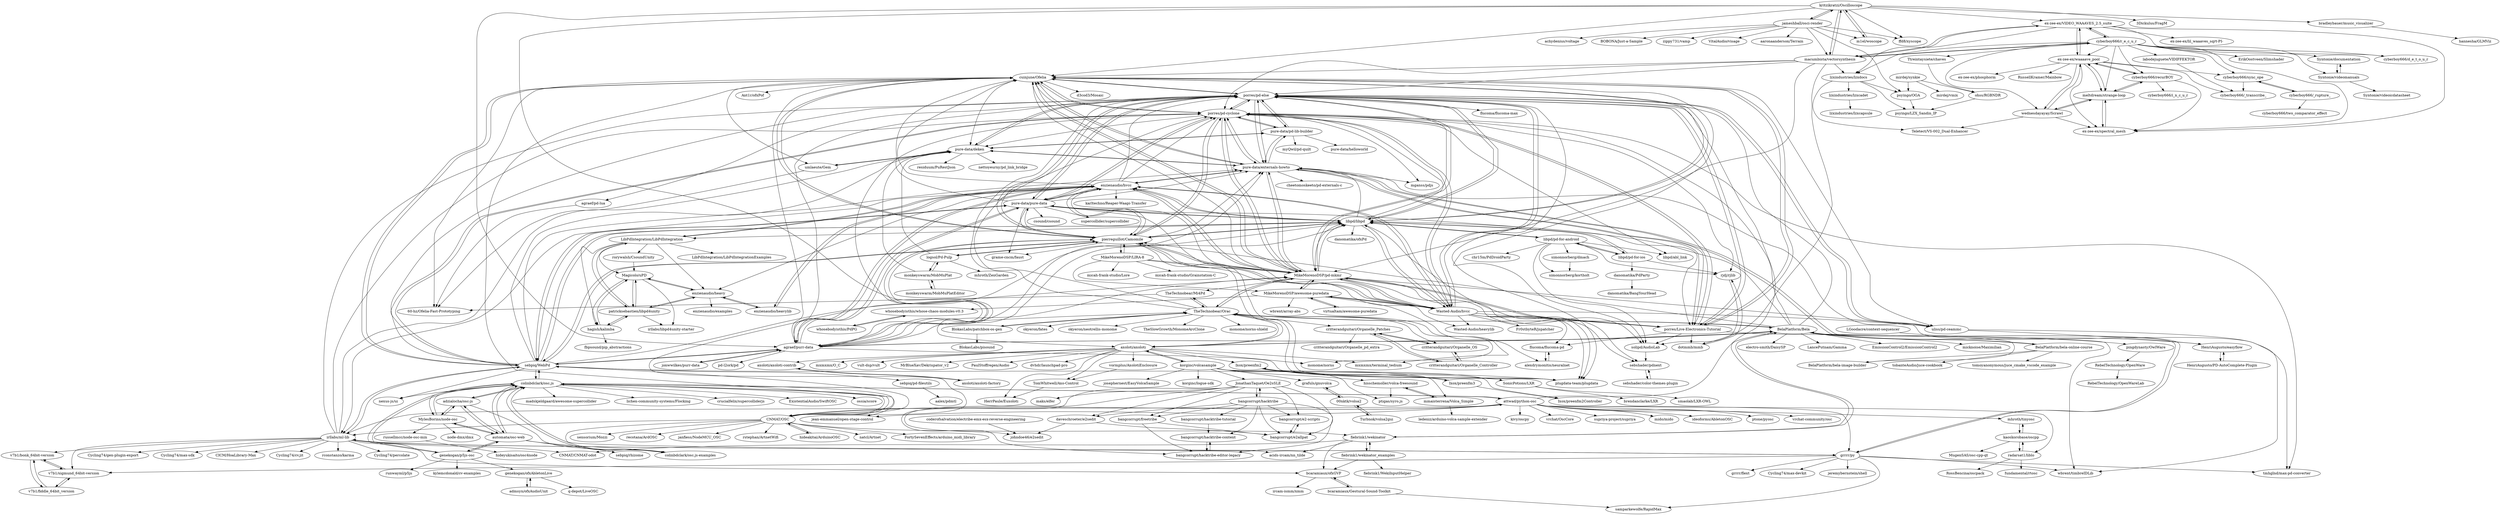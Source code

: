digraph G {
"cuinjune/Ofelia" -> "porres/pd-else"
"cuinjune/Ofelia" -> "porres/pd-cyclone"
"cuinjune/Ofelia" -> "umlaeute/Gem"
"cuinjune/Ofelia" -> "libpd/libpd"
"cuinjune/Ofelia" -> "pierreguillot/Camomile"
"cuinjune/Ofelia" -> "porres/Live-Electronics-Tutorial"
"cuinjune/Ofelia" -> "pure-data/deken"
"cuinjune/Ofelia" -> "sebpiq/WebPd"
"cuinjune/Ofelia" -> "solipd/AudioLab"
"cuinjune/Ofelia" -> "60-hz/Ofelia-Fast-Prototyping"
"cuinjune/Ofelia" -> "uliss/pd-ceammc"
"cuinjune/Ofelia" -> "d3cod3/Mosaic" ["e"=1]
"cuinjune/Ofelia" -> "pure-data/externals-howto"
"cuinjune/Ofelia" -> "MikeMorenoDSP/pd-mkmr"
"cuinjune/Ofelia" -> "Ant1r/ofxPof" ["e"=1]
"attwad/python-osc" -> "ptone/pyosc"
"attwad/python-osc" -> "colinbdclark/osc.js"
"attwad/python-osc" -> "ideoforms/AbletonOSC" ["e"=1]
"attwad/python-osc" -> "CNMAT/OSC"
"attwad/python-osc" -> "grrrr/py"
"attwad/python-osc" -> "irllabs/ml-lib"
"attwad/python-osc" -> "vrchat-community/osc" ["e"=1]
"attwad/python-osc" -> "mhroth/tinyosc"
"attwad/python-osc" -> "kivy/oscpy"
"attwad/python-osc" -> "radarsat1/liblo"
"attwad/python-osc" -> "vrchat/OscCore" ["e"=1]
"attwad/python-osc" -> "jean-emmanuel/open-stage-control" ["e"=1]
"attwad/python-osc" -> "supriya-project/supriya" ["e"=1]
"attwad/python-osc" -> "mido/mido" ["e"=1]
"attwad/python-osc" -> "porres/pd-else"
"BlokasLabs/patchbox-os-gen" -> "BlokasLabs/pisound" ["e"=1]
"BlokasLabs/patchbox-os-gen" -> "TheTechnobear/Orac"
"irllabs/ml-lib" -> "Cycling74/cv.jit" ["e"=1]
"irllabs/ml-lib" -> "bcaramiaux/ofxGVF"
"irllabs/ml-lib" -> "rconstanzo/karma" ["e"=1]
"irllabs/ml-lib" -> "CNMAT/CNMAT-odot" ["e"=1]
"irllabs/ml-lib" -> "Cycling74/percolate" ["e"=1]
"irllabs/ml-lib" -> "grrrr/py"
"irllabs/ml-lib" -> "porres/pd-cyclone"
"irllabs/ml-lib" -> "Cycling74/gen-plugin-export" ["e"=1]
"irllabs/ml-lib" -> "Cycling74/max-sdk" ["e"=1]
"irllabs/ml-lib" -> "CICM/HoaLibrary-Max" ["e"=1]
"irllabs/ml-lib" -> "porres/pd-else"
"irllabs/ml-lib" -> "v7b1/sigmund_64bit-version"
"irllabs/ml-lib" -> "sebpiq/WebPd"
"irllabs/ml-lib" -> "v7b1/bonk_64bit-version"
"irllabs/ml-lib" -> "pure-data/deken"
"jonwwilkes/purr-data" -> "agraef/purr-data"
"cyberboy666/r_e_c_u_r" -> "ex-zee-ex/waaaave_pool"
"cyberboy666/r_e_c_u_r" -> "cyberboy666/recurBOY"
"cyberboy666/r_e_c_u_r" -> "wednesdayayay/Scrawl"
"cyberboy666/r_e_c_u_r" -> "ex-zee-ex/VIDEO_WAAAVES_2.5_suite"
"cyberboy666/r_e_c_u_r" -> "macumbista/vectorsynthesis"
"cyberboy666/r_e_c_u_r" -> "lzxindustries/lzxdocs"
"cyberboy666/r_e_c_u_r" -> "meltdream/strange-loop"
"cyberboy666/r_e_c_u_r" -> "Syntonie/documentation"
"cyberboy666/r_e_c_u_r" -> "cyberboy666/sync_ope"
"cyberboy666/r_e_c_u_r" -> "cyberboy666/d_e_t_o_u_r"
"cyberboy666/r_e_c_u_r" -> "ex-zee-ex/spectral_mesh"
"cyberboy666/r_e_c_u_r" -> "labodejuguete/VIDIFFEKTOR"
"cyberboy666/r_e_c_u_r" -> "Syntonie/videomanuals"
"cyberboy666/r_e_c_u_r" -> "ErikOostveen/Slimshader"
"cyberboy666/r_e_c_u_r" -> "Ttreintaysiete/chaves"
"TheTechnobear/Orac" -> "mxmxmx/terminal_tedium" ["e"=1]
"TheTechnobear/Orac" -> "TheTechnobear/Mi4Pd"
"TheTechnobear/Orac" -> "okyeron/fates" ["e"=1]
"TheTechnobear/Orac" -> "okyeron/neotrellis-monome" ["e"=1]
"TheTechnobear/Orac" -> "MikeMorenoDSP/pd-mkmr"
"TheTechnobear/Orac" -> "critterandguitari/Organelle_OS"
"TheTechnobear/Orac" -> "TheSlowGrowth/MonomeArcClone" ["e"=1]
"TheTechnobear/Orac" -> "porres/pd-else"
"TheTechnobear/Orac" -> "monome/norns-shield" ["e"=1]
"TheTechnobear/Orac" -> "BlokasLabs/patchbox-os-gen"
"TheTechnobear/Orac" -> "monome/norns" ["e"=1]
"TheTechnobear/Orac" -> "axoloti/axoloti"
"TheTechnobear/Orac" -> "critterandguitari/Organelle_Patches"
"TheTechnobear/Orac" -> "porres/pd-cyclone"
"TheTechnobear/Orac" -> "BelaPlatform/Bela"
"adzialocha/osc-js" -> "colinbdclark/osc.js"
"adzialocha/osc-js" -> "MylesBorins/node-osc"
"adzialocha/osc-js" -> "automata/osc-web"
"adzialocha/osc-js" -> "colinbdclark/osc.js-examples"
"ex-zee-ex/VIDEO_WAAAVES_2.5_suite" -> "ex-zee-ex/waaaave_pool"
"ex-zee-ex/VIDEO_WAAAVES_2.5_suite" -> "ex-zee-ex/spectral_mesh"
"ex-zee-ex/VIDEO_WAAAVES_2.5_suite" -> "ex-zee-ex/lil_waaaves_sqrt-PI-"
"ex-zee-ex/VIDEO_WAAAVES_2.5_suite" -> "cyberboy666/d_e_t_o_u_r"
"ex-zee-ex/VIDEO_WAAAVES_2.5_suite" -> "cyberboy666/r_e_c_u_r"
"ex-zee-ex/VIDEO_WAAAVES_2.5_suite" -> "macumbista/vectorsynthesis"
"ex-zee-ex/VIDEO_WAAAVES_2.5_suite" -> "lzxindustries/lzxdocs"
"colinbdclark/osc.js" -> "adzialocha/osc-js"
"colinbdclark/osc.js" -> "automata/osc-web"
"colinbdclark/osc.js" -> "colinbdclark/osc.js-examples"
"colinbdclark/osc.js" -> "MylesBorins/node-osc"
"colinbdclark/osc.js" -> "CNMAT/OSC"
"colinbdclark/osc.js" -> "nexus-js/ui" ["e"=1]
"colinbdclark/osc.js" -> "genekogan/p5js-osc"
"colinbdclark/osc.js" -> "lichen-community-systems/Flocking" ["e"=1]
"colinbdclark/osc.js" -> "sebpiq/WebPd"
"colinbdclark/osc.js" -> "attwad/python-osc"
"colinbdclark/osc.js" -> "crucialfelix/supercolliderjs" ["e"=1]
"colinbdclark/osc.js" -> "jean-emmanuel/open-stage-control" ["e"=1]
"colinbdclark/osc.js" -> "ExistentialAudio/SwiftOSC" ["e"=1]
"colinbdclark/osc.js" -> "ossia/score" ["e"=1]
"colinbdclark/osc.js" -> "madskjeldgaard/awesome-supercollider" ["e"=1]
"enzienaudio/hvcc" -> "Wasted-Audio/hvcc"
"enzienaudio/hvcc" -> "enzienaudio/heavylib"
"enzienaudio/hvcc" -> "MikeMorenoDSP/pd-mkmr"
"enzienaudio/hvcc" -> "libpd/libpd"
"enzienaudio/hvcc" -> "pierreguillot/Camomile"
"enzienaudio/hvcc" -> "enzienaudio/heavy"
"enzienaudio/hvcc" -> "porres/pd-else"
"enzienaudio/hvcc" -> "porres/pd-cyclone"
"enzienaudio/hvcc" -> "pure-data/externals-howto"
"enzienaudio/hvcc" -> "LibPdIntegration/LibPdIntegration"
"enzienaudio/hvcc" -> "cuinjune/Ofelia"
"enzienaudio/hvcc" -> "karltechno/Reaper-Waapi-Transfer" ["e"=1]
"enzienaudio/hvcc" -> "pure-data/pure-data"
"enzienaudio/hvcc" -> "irllabs/ml-lib"
"enzienaudio/hvcc" -> "agraef/purr-data"
"HenriAugusto/easyflow" -> "HenriAugusto/PD-AutoComplete-Plugin"
"MikeMorenoDSP/pd-mkmr" -> "porres/pd-else"
"MikeMorenoDSP/pd-mkmr" -> "MikeMorenoDSP/awesome-puredata"
"MikeMorenoDSP/pd-mkmr" -> "Wasted-Audio/hvcc"
"MikeMorenoDSP/pd-mkmr" -> "pierreguillot/Camomile"
"MikeMorenoDSP/pd-mkmr" -> "porres/pd-cyclone"
"MikeMorenoDSP/pd-mkmr" -> "pure-data/externals-howto"
"MikeMorenoDSP/pd-mkmr" -> "enzienaudio/hvcc"
"MikeMorenoDSP/pd-mkmr" -> "porres/Live-Electronics-Tutorial"
"MikeMorenoDSP/pd-mkmr" -> "solipd/AudioLab"
"MikeMorenoDSP/pd-mkmr" -> "TheTechnobear/Mi4Pd"
"MikeMorenoDSP/pd-mkmr" -> "sebshader/pdnext"
"MikeMorenoDSP/pd-mkmr" -> "TheTechnobear/Orac"
"MikeMorenoDSP/pd-mkmr" -> "libpd/libpd"
"MikeMorenoDSP/pd-mkmr" -> "cuinjune/Ofelia"
"MikeMorenoDSP/pd-mkmr" -> "tmhglnd/max-pd-converter"
"solipd/AudioLab" -> "sebshader/pdnext"
"Ttreintaysiete/chaves" -> "ohss/RGBNDR"
"psyingo/OGA" -> "psyingo/LZX_Sandin_IP"
"ohss/RGBNDR" -> "psyingo/LZX_Sandin_IP"
"labodejuguete/VIDIFFEKTOR" -> "cyberboy666/_transcribe_"
"lzxindustries/lzxdocs" -> "psyingo/OGA"
"lzxindustries/lzxdocs" -> "lzxindustries/lzxcadet"
"lzxindustries/lzxdocs" -> "psyingo/LZX_Sandin_IP"
"lzxindustries/lzxdocs" -> "Teletect/VS-002_Dual-Enhancer"
"Syntonie/documentation" -> "Syntonie/videomanuals"
"cyberboy666/recurBOY" -> "meltdream/strange-loop"
"cyberboy666/recurBOY" -> "ex-zee-ex/spectral_mesh"
"cyberboy666/recurBOY" -> "cyberboy666/i_n_c_u_r"
"cyberboy666/recurBOY" -> "ex-zee-ex/waaaave_pool"
"automata/osc-web" -> "colinbdclark/osc.js"
"automata/osc-web" -> "genekogan/p5js-osc"
"automata/osc-web" -> "adzialocha/osc-js"
"automata/osc-web" -> "colinbdclark/osc.js-examples"
"automata/osc-web" -> "MylesBorins/node-osc"
"automata/osc-web" -> "sebpiq/rhizome"
"LibPdIntegration/LibPdIntegration" -> "LibPdIntegration/LibPdIntegrationExamples"
"LibPdIntegration/LibPdIntegration" -> "patricksebastien/libpd4unity"
"LibPdIntegration/LibPdIntegration" -> "hagish/kalimba"
"LibPdIntegration/LibPdIntegration" -> "Magicolo/uPD"
"LibPdIntegration/LibPdIntegration" -> "rorywalsh/CsoundUnity"
"LibPdIntegration/LibPdIntegration" -> "enzienaudio/heavy"
"LibPdIntegration/LibPdIntegration" -> "enzienaudio/hvcc"
"bangcorrupt/e2-scripts" -> "bangcorrupt/e2allpat"
"bcaramiaux/ofxGVF" -> "bcaramiaux/Gestural-Sound-Toolkit"
"bcaramiaux/ofxGVF" -> "ircam-ismm/xmm"
"hideakitai/ArduinoOSC" -> "CNMAT/OSC"
"simonnorberg/dmach" -> "simonnorberg/kortholt"
"virtualtam/awesome-puredata" -> "MikeMorenoDSP/awesome-puredata"
"pingdynasty/OwlWare" -> "RebelTechnology/OpenWare"
"porres/Live-Electronics-Tutorial" -> "porres/pd-else"
"porres/Live-Electronics-Tutorial" -> "porres/pd-cyclone"
"porres/Live-Electronics-Tutorial" -> "MikeMorenoDSP/pd-mkmr"
"porres/Live-Electronics-Tutorial" -> "solipd/AudioLab"
"porres/Live-Electronics-Tutorial" -> "cuinjune/Ofelia"
"porres/Live-Electronics-Tutorial" -> "wbrent/timbreIDLib"
"porres/Live-Electronics-Tutorial" -> "flucoma/flucoma-pd"
"porres/Live-Electronics-Tutorial" -> "pure-data/externals-howto"
"porres/Live-Electronics-Tutorial" -> "dotmmb/mmb"
"agraef/pd-lua" -> "60-hz/Ofelia-Fast-Prototyping"
"hisschemoller/volca-freesound" -> "mmaisterrena/Volca_Simple"
"hisschemoller/volca-freesound" -> "ptigas/syro.js"
"bcaramiaux/Gestural-Sound-Toolkit" -> "samparkewolfe/RapidMax"
"bcaramiaux/Gestural-Sound-Toolkit" -> "bcaramiaux/ofxGVF"
"bangcorrupt/e2allpat" -> "bangcorrupt/e2-scripts"
"HenriAugusto/PD-AutoComplete-Plugin" -> "HenriAugusto/easyflow"
"Syntonie/videomanuals" -> "Syntonie/videoicdatasheet"
"Syntonie/videomanuals" -> "Syntonie/documentation"
"jameshball/osci-render" -> "kritzikratzi/Oscilloscope"
"jameshball/osci-render" -> "macumbista/vectorsynthesis"
"jameshball/osci-render" -> "zippy731/vamp"
"jameshball/osci-render" -> "m1el/woscope"
"jameshball/osci-render" -> "psyingo/OGA"
"jameshball/osci-render" -> "VitalAudio/visage" ["e"=1]
"jameshball/osci-render" -> "ffd8/xyscope"
"jameshball/osci-render" -> "aaronaanderson/Terrain" ["e"=1]
"jameshball/osci-render" -> "achydenius/voltage"
"jameshball/osci-render" -> "BOBONA/Just-a-Sample" ["e"=1]
"pure-data/pure-data" -> "libpd/libpd"
"pure-data/pure-data" -> "pierreguillot/Camomile"
"pure-data/pure-data" -> "plugdata-team/plugdata" ["e"=1]
"pure-data/pure-data" -> "porres/pd-else"
"pure-data/pure-data" -> "supercollider/supercollider" ["e"=1]
"pure-data/pure-data" -> "sebpiq/WebPd"
"pure-data/pure-data" -> "csound/csound" ["e"=1]
"pure-data/pure-data" -> "porres/pd-cyclone"
"pure-data/pure-data" -> "agraef/purr-data"
"pure-data/pure-data" -> "pure-data/externals-howto"
"pure-data/pure-data" -> "MikeMorenoDSP/pd-mkmr"
"pure-data/pure-data" -> "grame-cncm/faust" ["e"=1]
"pure-data/pure-data" -> "cuinjune/Ofelia"
"pure-data/pure-data" -> "porres/Live-Electronics-Tutorial"
"pure-data/pure-data" -> "enzienaudio/hvcc"
"meltdream/strange-loop" -> "ex-zee-ex/spectral_mesh"
"meltdream/strange-loop" -> "wednesdayayay/Scrawl"
"meltdream/strange-loop" -> "cyberboy666/recurBOY"
"meltdream/strange-loop" -> "ex-zee-ex/waaaave_pool"
"kaoskorobase/oscpp" -> "mhroth/tinyosc"
"kaoskorobase/oscpp" -> "radarsat1/liblo"
"kaoskorobase/oscpp" -> "MugenSAS/osc-cpp-qt"
"danomatika/PdParty" -> "danomatika/BangYourHead"
"axoloti/axoloti" -> "axoloti/axoloti-contrib"
"axoloti/axoloti" -> "vormplus/AxolotiEnclosure"
"axoloti/axoloti" -> "TheTechnobear/Orac"
"axoloti/axoloti" -> "BelaPlatform/Bela"
"axoloti/axoloti" -> "TomWhitwell/Axo-Control"
"axoloti/axoloti" -> "mxmxmx/O_C" ["e"=1]
"axoloti/axoloti" -> "vult-dsp/vult" ["e"=1]
"axoloti/axoloti" -> "mxmxmx/terminal_tedium" ["e"=1]
"axoloti/axoloti" -> "MrBlueXav/Dekrispator_v2" ["e"=1]
"axoloti/axoloti" -> "Ixox/preenfm2"
"axoloti/axoloti" -> "PaulStoffregen/Audio" ["e"=1]
"axoloti/axoloti" -> "dvhdr/launchpad-pro" ["e"=1]
"axoloti/axoloti" -> "korginc/volcasample"
"axoloti/axoloti" -> "monome/norns" ["e"=1]
"axoloti/axoloti" -> "HerrPaule/Euxoloti"
"ex-zee-ex/spectral_mesh" -> "meltdream/strange-loop"
"libpd/libpd" -> "pure-data/pure-data"
"libpd/libpd" -> "sebpiq/WebPd"
"libpd/libpd" -> "pierreguillot/Camomile"
"libpd/libpd" -> "libpd/pd-for-ios"
"libpd/libpd" -> "libpd/pd-for-android"
"libpd/libpd" -> "porres/pd-else"
"libpd/libpd" -> "cuinjune/Ofelia"
"libpd/libpd" -> "enzienaudio/hvcc"
"libpd/libpd" -> "MikeMorenoDSP/pd-mkmr"
"libpd/libpd" -> "plugdata-team/plugdata" ["e"=1]
"libpd/libpd" -> "pure-data/externals-howto"
"libpd/libpd" -> "porres/pd-cyclone"
"libpd/libpd" -> "Wasted-Audio/hvcc"
"libpd/libpd" -> "danomatika/ofxPd" ["e"=1]
"libpd/libpd" -> "LibPdIntegration/LibPdIntegration"
"dotmmb/mmb" -> "rjdj/rjlib"
"libpd/pd-for-android" -> "libpd/libpd"
"libpd/pd-for-android" -> "libpd/pd-for-ios"
"libpd/pd-for-android" -> "simonnorberg/kortholt"
"libpd/pd-for-android" -> "rjdj/rjlib"
"libpd/pd-for-android" -> "simonnorberg/dmach"
"libpd/pd-for-android" -> "libpd/abl_link"
"libpd/pd-for-android" -> "solipd/AudioLab"
"libpd/pd-for-android" -> "chr15m/PdDroidParty"
"colinbdclark/osc.js-examples" -> "colinbdclark/osc.js"
"cyberboy666/sync_ope" -> "cyberboy666/_transcribe_"
"cyberboy666/sync_ope" -> "cyberboy666/_rupture_"
"ex-zee-ex/waaaave_pool" -> "wednesdayayay/Scrawl"
"ex-zee-ex/waaaave_pool" -> "ex-zee-ex/spectral_mesh"
"ex-zee-ex/waaaave_pool" -> "ex-zee-ex/VIDEO_WAAAVES_2.5_suite"
"ex-zee-ex/waaaave_pool" -> "meltdream/strange-loop"
"ex-zee-ex/waaaave_pool" -> "ex-zee-ex/phosphorm"
"ex-zee-ex/waaaave_pool" -> "RussellKramer/Mainbow"
"ex-zee-ex/waaaave_pool" -> "cyberboy666/sync_ope"
"ex-zee-ex/waaaave_pool" -> "cyberboy666/_transcribe_"
"ex-zee-ex/waaaave_pool" -> "cyberboy666/recurBOY"
"wednesdayayay/Scrawl" -> "ex-zee-ex/waaaave_pool"
"wednesdayayay/Scrawl" -> "meltdream/strange-loop"
"wednesdayayay/Scrawl" -> "ex-zee-ex/spectral_mesh"
"wednesdayayay/Scrawl" -> "Teletect/VS-002_Dual-Enhancer"
"BelaPlatform/bela-online-course" -> "BelaPlatform/Bela"
"BelaPlatform/bela-online-course" -> "BelaPlatform/bela-image-builder"
"BelaPlatform/bela-online-course" -> "tobanteAudio/juce-cookbook" ["e"=1]
"BelaPlatform/bela-online-course" -> "tomoyanonymous/juce_cmake_vscode_example" ["e"=1]
"korginc/volcasample" -> "josephernest/EasyVolcaSample"
"korginc/volcasample" -> "grafuls/gnuvolca"
"korginc/volcasample" -> "hisschemoller/volca-freesound"
"korginc/volcasample" -> "ptigas/syro.js"
"korginc/volcasample" -> "korginc/logue-sdk" ["e"=1]
"korginc/volcasample" -> "axoloti/axoloti"
"korginc/volcasample" -> "mmaisterrena/Volca_Simple"
"korginc/volcasample" -> "JonathanTaquet/Oe2sSLE"
"MikeMorenoDSP/LIRA-8" -> "pierreguillot/Camomile"
"MikeMorenoDSP/LIRA-8" -> "MikeMorenoDSP/pd-mkmr"
"MikeMorenoDSP/LIRA-8" -> "Wasted-Audio/hvcc"
"MikeMorenoDSP/LIRA-8" -> "micah-frank-studio/Grainstation-C" ["e"=1]
"MikeMorenoDSP/LIRA-8" -> "micah-frank-studio/Lore" ["e"=1]
"MikeMorenoDSP/LIRA-8" -> "MikeMorenoDSP/awesome-puredata"
"libpd/pd-for-ios" -> "libpd/libpd"
"libpd/pd-for-ios" -> "danomatika/PdParty"
"libpd/pd-for-ios" -> "libpd/pd-for-android"
"libpd/pd-for-ios" -> "rjdj/rjlib"
"Ixox/preenfm3" -> "Ixox/preenfm2"
"Ixox/preenfm3" -> "Ixox/preenfm2Controller"
"russellmcc/node-osc-min" -> "hideyukisaito/osc4node"
"flucoma/flucoma-pd" -> "alexdrymonitis/neuralnet"
"coderofsalvation/electribe-emx-esx-reverse-engineering" -> "johndoe46/e2sedit"
"sebpiq/WebPd" -> "libpd/libpd"
"sebpiq/WebPd" -> "cuinjune/Ofelia"
"sebpiq/WebPd" -> "pure-data/pure-data"
"sebpiq/WebPd" -> "porres/pd-cyclone"
"sebpiq/WebPd" -> "pierreguillot/Camomile"
"sebpiq/WebPd" -> "MikeMorenoDSP/pd-mkmr"
"sebpiq/WebPd" -> "nexus-js/ui" ["e"=1]
"sebpiq/WebPd" -> "plugdata-team/plugdata" ["e"=1]
"sebpiq/WebPd" -> "irllabs/ml-lib"
"sebpiq/WebPd" -> "porres/pd-else"
"sebpiq/WebPd" -> "agraef/purr-data"
"sebpiq/WebPd" -> "sebpiq/pd-fileutils"
"sebpiq/WebPd" -> "pure-data/externals-howto"
"sebpiq/WebPd" -> "colinbdclark/osc.js"
"sebpiq/WebPd" -> "pure-data/deken"
"v7b1/sigmund_64bit-version" -> "v7b1/fiddle_64bit_version"
"v7b1/sigmund_64bit-version" -> "v7b1/bonk_64bit-version"
"MylesBorins/node-osc" -> "colinbdclark/osc.js"
"MylesBorins/node-osc" -> "adzialocha/osc-js"
"MylesBorins/node-osc" -> "automata/osc-web"
"MylesBorins/node-osc" -> "russellmcc/node-osc-min"
"MylesBorins/node-osc" -> "node-dmx/dmx" ["e"=1]
"mhroth/tinyosc" -> "kaoskorobase/oscpp"
"pierreguillot/Camomile" -> "pure-data/pure-data"
"pierreguillot/Camomile" -> "plugdata-team/plugdata" ["e"=1]
"pierreguillot/Camomile" -> "porres/pd-else"
"pierreguillot/Camomile" -> "libpd/libpd"
"pierreguillot/Camomile" -> "porres/pd-cyclone"
"pierreguillot/Camomile" -> "MikeMorenoDSP/pd-mkmr"
"pierreguillot/Camomile" -> "agraef/purr-data"
"pierreguillot/Camomile" -> "cuinjune/Ofelia"
"pierreguillot/Camomile" -> "logsol/Pd-Pulp"
"pierreguillot/Camomile" -> "enzienaudio/hvcc"
"pierreguillot/Camomile" -> "MikeMorenoDSP/LIRA-8"
"pierreguillot/Camomile" -> "sebpiq/WebPd"
"pierreguillot/Camomile" -> "grame-cncm/faust" ["e"=1]
"pierreguillot/Camomile" -> "Wasted-Audio/hvcc"
"pierreguillot/Camomile" -> "pure-data/externals-howto"
"Wasted-Audio/hvcc" -> "enzienaudio/hvcc"
"Wasted-Audio/hvcc" -> "porres/pd-else"
"Wasted-Audio/hvcc" -> "MikeMorenoDSP/awesome-puredata"
"Wasted-Audio/hvcc" -> "MikeMorenoDSP/pd-mkmr"
"Wasted-Audio/hvcc" -> "plugdata-team/plugdata" ["e"=1]
"Wasted-Audio/hvcc" -> "porres/pd-cyclone"
"Wasted-Audio/hvcc" -> "Wasted-Audio/heavylib"
"Wasted-Audio/hvcc" -> "porres/Live-Electronics-Tutorial"
"Wasted-Audio/hvcc" -> "pierreguillot/Camomile"
"Wasted-Audio/hvcc" -> "Fr0stbyteR/jspatcher"
"Wasted-Audio/hvcc" -> "cuinjune/Ofelia"
"Wasted-Audio/hvcc" -> "flucoma/flucoma-pd"
"Wasted-Audio/hvcc" -> "libpd/libpd"
"Wasted-Audio/hvcc" -> "uliss/pd-ceammc"
"Wasted-Audio/hvcc" -> "sebshader/pdnext"
"logsol/Pd-Pulp" -> "pure-data/deken"
"logsol/Pd-Pulp" -> "pierreguillot/Camomile"
"logsol/Pd-Pulp" -> "mhroth/ZenGarden"
"logsol/Pd-Pulp" -> "monkeyswarm/MobMuPlat"
"pure-data/deken" -> "pure-data/pd-lib-builder"
"pure-data/deken" -> "umlaeute/Gem"
"pure-data/deken" -> "residuum/PuRestJson"
"pure-data/deken" -> "pure-data/externals-howto"
"pure-data/deken" -> "nettoyeurny/pd_link_bridge"
"pure-data/deken" -> "porres/pd-else"
"kritzikratzi/Oscilloscope" -> "macumbista/vectorsynthesis"
"kritzikratzi/Oscilloscope" -> "m1el/woscope"
"kritzikratzi/Oscilloscope" -> "jameshball/osci-render"
"kritzikratzi/Oscilloscope" -> "ffd8/xyscope"
"kritzikratzi/Oscilloscope" -> "agraef/purr-data"
"kritzikratzi/Oscilloscope" -> "ex-zee-ex/VIDEO_WAAAVES_2.5_suite"
"kritzikratzi/Oscilloscope" -> "axoloti/axoloti"
"kritzikratzi/Oscilloscope" -> "3Dickulus/FragM" ["e"=1]
"kritzikratzi/Oscilloscope" -> "bradleybauer/music_visualizer"
"kritzikratzi/Oscilloscope" -> "cuinjune/Ofelia"
"grrrr/py" -> "grrrr/flext"
"grrrr/py" -> "Cycling74/max-devkit" ["e"=1]
"grrrr/py" -> "samparkewolfe/RapidMax"
"grrrr/py" -> "irllabs/ml-lib"
"grrrr/py" -> "pure-data/externals-howto"
"grrrr/py" -> "wbrent/timbreIDLib"
"grrrr/py" -> "jeremybernstein/shell" ["e"=1]
"grrrr/py" -> "tmhglnd/max-pd-converter"
"grrrr/py" -> "v7b1/sigmund_64bit-version"
"fiebrink1/wekinator" -> "fiebrink1/wekinator_examples"
"fiebrink1/wekinator" -> "bcaramiaux/ofxGVF"
"fiebrink1/wekinator" -> "BelaPlatform/Bela"
"fiebrink1/wekinator" -> "CNMAT/CNMAT-odot" ["e"=1]
"fiebrink1/wekinator" -> "acids-ircam/nn_tilde" ["e"=1]
"Magicolo/uPD" -> "patricksebastien/libpd4unity"
"Magicolo/uPD" -> "hagish/kalimba"
"Magicolo/uPD" -> "irllabs/libpd4unity-starter"
"Magicolo/uPD" -> "enzienaudio/heavy"
"enzienaudio/heavy" -> "enzienaudio/heavylib"
"enzienaudio/heavy" -> "patricksebastien/libpd4unity"
"enzienaudio/heavy" -> "enzienaudio/examples"
"enzienaudio/heavy" -> "Magicolo/uPD"
"genekogan/ofxAbletonLive" -> "admsyn/ofxAudioUnit"
"genekogan/ofxAbletonLive" -> "q-depot/LiveOSC"
"pure-data/pd-lib-builder" -> "pure-data/externals-howto"
"pure-data/pd-lib-builder" -> "pure-data/deken"
"pure-data/pd-lib-builder" -> "porres/pd-else"
"pure-data/pd-lib-builder" -> "porres/pd-cyclone"
"pure-data/pd-lib-builder" -> "pure-data/helloworld"
"pure-data/pd-lib-builder" -> "myQwil/pd-quilt"
"MikeMorenoDSP/awesome-puredata" -> "wbrent/array-abs"
"MikeMorenoDSP/awesome-puredata" -> "MikeMorenoDSP/pd-mkmr"
"MikeMorenoDSP/awesome-puredata" -> "whosebodyisthis/whose-chaos-modules-v0.3"
"MikeMorenoDSP/awesome-puredata" -> "alexdrymonitis/neuralnet"
"MikeMorenoDSP/awesome-puredata" -> "virtualtam/awesome-puredata"
"MikeMorenoDSP/awesome-puredata" -> "Wasted-Audio/hvcc"
"MikeMorenoDSP/awesome-puredata" -> "Wasted-Audio/heavylib"
"cyberboy666/_rupture_" -> "cyberboy666/two_comparator_effect"
"cyberboy666/_rupture_" -> "cyberboy666/sync_ope"
"m1el/woscope" -> "kritzikratzi/Oscilloscope"
"v7b1/fiddle_64bit_version" -> "v7b1/bonk_64bit-version"
"v7b1/fiddle_64bit_version" -> "v7b1/sigmund_64bit-version"
"daveschroeter/e2sedit" -> "bangcorrupt/e2allpat"
"daveschroeter/e2sedit" -> "johndoe46/e2sedit"
"mmaisterrena/Volca_Simple" -> "hisschemoller/volca-freesound"
"mmaisterrena/Volca_Simple" -> "ledeniz/arduino-volca-sample-extender"
"critterandguitari/Organelle_OS" -> "critterandguitari/Organelle_Controller"
"critterandguitari/Organelle_OS" -> "critterandguitari/Organelle_Patches"
"TomWhitwell/Axo-Control" -> "HerrPaule/Euxoloti"
"mirdej/synkie" -> "mirdej/vmix"
"mirdej/synkie" -> "ohss/RGBNDR"
"mirdej/synkie" -> "psyingo/OGA"
"bangcorrupt/hacktribe" -> "JonathanTaquet/Oe2sSLE"
"bangcorrupt/hacktribe" -> "bangcorrupt/freetribe"
"bangcorrupt/hacktribe" -> "bangcorrupt/hacktribe-editor-legacy"
"bangcorrupt/hacktribe" -> "bangcorrupt/e2-scripts"
"bangcorrupt/hacktribe" -> "bangcorrupt/hacktribe-content"
"bangcorrupt/hacktribe" -> "bangcorrupt/hacktribe-tutorial"
"bangcorrupt/hacktribe" -> "daveschroeter/e2sedit"
"bangcorrupt/hacktribe" -> "bangcorrupt/e2allpat"
"fiebrink1/wekinator_examples" -> "fiebrink1/wekinator"
"fiebrink1/wekinator_examples" -> "fiebrink1/WekiInputHelper"
"fiebrink1/wekinator_examples" -> "bcaramiaux/ofxGVF"
"JonathanTaquet/Oe2sSLE" -> "bangcorrupt/e2-scripts"
"JonathanTaquet/Oe2sSLE" -> "daveschroeter/e2sedit"
"JonathanTaquet/Oe2sSLE" -> "bangcorrupt/hacktribe"
"JonathanTaquet/Oe2sSLE" -> "johndoe46/e2sedit"
"JonathanTaquet/Oe2sSLE" -> "bangcorrupt/freetribe"
"JonathanTaquet/Oe2sSLE" -> "bangcorrupt/e2allpat"
"JonathanTaquet/Oe2sSLE" -> "maks/elfer"
"JonathanTaquet/Oe2sSLE" -> "bangcorrupt/hacktribe-editor-legacy"
"critterandguitari/Organelle_Patches" -> "critterandguitari/Organelle_Controller"
"critterandguitari/Organelle_Patches" -> "critterandguitari/Organelle_OS"
"critterandguitari/Organelle_Patches" -> "critterandguitari/Organelle_pd_extra"
"enzienaudio/heavylib" -> "enzienaudio/heavy"
"enzienaudio/heavylib" -> "enzienaudio/hvcc"
"rorywalsh/CsoundUnity" -> "Magicolo/uPD"
"patricksebastien/libpd4unity" -> "Magicolo/uPD"
"patricksebastien/libpd4unity" -> "hagish/kalimba"
"patricksebastien/libpd4unity" -> "enzienaudio/heavy"
"patricksebastien/libpd4unity" -> "irllabs/libpd4unity-starter"
"patricksebastien/libpd4unity" -> "LibPdIntegration/LibPdIntegration"
"genekogan/p5js-osc" -> "automata/osc-web"
"genekogan/p5js-osc" -> "runwayml/p5js" ["e"=1]
"genekogan/p5js-osc" -> "colinbdclark/osc.js"
"genekogan/p5js-osc" -> "genekogan/ofxAbletonLive"
"genekogan/p5js-osc" -> "kylemcdonald/cv-examples" ["e"=1]
"v7b1/bonk_64bit-version" -> "v7b1/fiddle_64bit_version"
"v7b1/bonk_64bit-version" -> "v7b1/sigmund_64bit-version"
"umlaeute/Gem" -> "60-hz/Ofelia-Fast-Prototyping"
"umlaeute/Gem" -> "pure-data/deken"
"admsyn/ofxAudioUnit" -> "genekogan/ofxAbletonLive"
"axoloti/axoloti-contrib" -> "axoloti/axoloti-factory"
"sebshader/color-themes-plugin" -> "sebshader/pdnext"
"critterandguitari/Organelle_Controller" -> "critterandguitari/Organelle_OS"
"critterandguitari/Organelle_Controller" -> "critterandguitari/Organelle_Patches"
"vormplus/AxolotiEnclosure" -> "TomWhitwell/Axo-Control"
"grafuls/gnuvolca" -> "00nktk/volsa2"
"bangcorrupt/hacktribe-content" -> "bangcorrupt/hacktribe-editor-legacy"
"porres/pd-cyclone" -> "porres/pd-else"
"porres/pd-cyclone" -> "porres/Live-Electronics-Tutorial"
"porres/pd-cyclone" -> "pure-data/pd-lib-builder"
"porres/pd-cyclone" -> "pure-data/externals-howto"
"porres/pd-cyclone" -> "cuinjune/Ofelia"
"porres/pd-cyclone" -> "pierreguillot/Camomile"
"porres/pd-cyclone" -> "MikeMorenoDSP/pd-mkmr"
"porres/pd-cyclone" -> "pure-data/deken"
"porres/pd-cyclone" -> "tmhglnd/max-pd-converter"
"porres/pd-cyclone" -> "Wasted-Audio/hvcc"
"porres/pd-cyclone" -> "rjdj/rjlib"
"porres/pd-cyclone" -> "mganss/pdjs"
"porres/pd-cyclone" -> "sebpiq/WebPd"
"porres/pd-cyclone" -> "libpd/abl_link"
"porres/pd-cyclone" -> "pure-data/pure-data"
"porres/pd-else" -> "porres/pd-cyclone"
"porres/pd-else" -> "porres/Live-Electronics-Tutorial"
"porres/pd-else" -> "MikeMorenoDSP/pd-mkmr"
"porres/pd-else" -> "pure-data/externals-howto"
"porres/pd-else" -> "pure-data/pd-lib-builder"
"porres/pd-else" -> "cuinjune/Ofelia"
"porres/pd-else" -> "Wasted-Audio/hvcc"
"porres/pd-else" -> "plugdata-team/plugdata" ["e"=1]
"porres/pd-else" -> "uliss/pd-ceammc"
"porres/pd-else" -> "pierreguillot/Camomile"
"porres/pd-else" -> "pure-data/pure-data"
"porres/pd-else" -> "agraef/pd-lua"
"porres/pd-else" -> "libpd/libpd"
"porres/pd-else" -> "pure-data/deken"
"porres/pd-else" -> "flucoma/flucoma-max" ["e"=1]
"lzxindustries/lzxcadet" -> "lzxindustries/lzxcapsule"
"alexdrymonitis/neuralnet" -> "flucoma/flucoma-pd"
"radarsat1/liblo" -> "fundamental/rtosc"
"radarsat1/liblo" -> "kaoskorobase/oscpp"
"radarsat1/liblo" -> "RossBencina/oscpack"
"axoloti/axoloti-factory" -> "axoloti/axoloti-contrib"
"bangcorrupt/hacktribe-editor-legacy" -> "bangcorrupt/hacktribe-content"
"rjdj/rjlib" -> "dotmmb/mmb"
"bangcorrupt/freetribe" -> "bangcorrupt/hacktribe-editor-legacy"
"bangcorrupt/freetribe" -> "bangcorrupt/e2allpat"
"BelaPlatform/Bela" -> "BelaPlatform/bela-online-course"
"BelaPlatform/Bela" -> "BelaPlatform/bela-image-builder"
"BelaPlatform/Bela" -> "axoloti/axoloti"
"BelaPlatform/Bela" -> "porres/pd-cyclone"
"BelaPlatform/Bela" -> "TheTechnobear/Orac"
"BelaPlatform/Bela" -> "porres/pd-else"
"BelaPlatform/Bela" -> "agraef/purr-data"
"BelaPlatform/Bela" -> "fiebrink1/wekinator"
"BelaPlatform/Bela" -> "pingdynasty/OwlWare"
"BelaPlatform/Bela" -> "LancePutnam/Gamma" ["e"=1]
"BelaPlatform/Bela" -> "libpd/libpd"
"BelaPlatform/Bela" -> "EmissionControl2/EmissionControl2" ["e"=1]
"BelaPlatform/Bela" -> "micknoise/Maximilian" ["e"=1]
"BelaPlatform/Bela" -> "electro-smith/DaisySP" ["e"=1]
"BelaPlatform/Bela" -> "pierreguillot/Camomile"
"hagish/kalimba" -> "patricksebastien/libpd4unity"
"hagish/kalimba" -> "Magicolo/uPD"
"hagish/kalimba" -> "fbpsound/pip_abstractions"
"00nktk/volsa2" -> "Turbnok/volsa2gui"
"00nktk/volsa2" -> "grafuls/gnuvolca"
"Turbnok/volsa2gui" -> "00nktk/volsa2"
"bangcorrupt/hacktribe-tutorial" -> "bangcorrupt/hacktribe-content"
"whosebodyisthis/whose-chaos-modules-v0.3" -> "whosebodyisthis/PdPG"
"uliss/pd-ceammc" -> "porres/pd-else"
"uliss/pd-ceammc" -> "wbrent/timbreIDLib"
"uliss/pd-ceammc" -> "HenriAugusto/easyflow"
"pure-data/externals-howto" -> "pure-data/pd-lib-builder"
"pure-data/externals-howto" -> "porres/pd-else"
"pure-data/externals-howto" -> "porres/pd-cyclone"
"pure-data/externals-howto" -> "pure-data/deken"
"pure-data/externals-howto" -> "MikeMorenoDSP/pd-mkmr"
"pure-data/externals-howto" -> "mganss/pdjs"
"pure-data/externals-howto" -> "cheetomoskeeto/pd-externals-c"
"pure-data/externals-howto" -> "porres/Live-Electronics-Tutorial"
"pure-data/externals-howto" -> "cuinjune/Ofelia"
"pure-data/externals-howto" -> "grrrr/py"
"pure-data/externals-howto" -> "enzienaudio/hvcc"
"pure-data/externals-howto" -> "uliss/pd-ceammc"
"sebshader/pdnext" -> "sebshader/color-themes-plugin"
"sebpiq/pd-fileutils" -> "aalex/pdmtl"
"agraef/purr-data" -> "pierreguillot/Camomile"
"agraef/purr-data" -> "porres/pd-else"
"agraef/purr-data" -> "pure-data/pure-data"
"agraef/purr-data" -> "porres/pd-cyclone"
"agraef/purr-data" -> "cuinjune/Ofelia"
"agraef/purr-data" -> "sebpiq/WebPd"
"agraef/purr-data" -> "plugdata-team/plugdata" ["e"=1]
"agraef/purr-data" -> "pure-data/externals-howto"
"agraef/purr-data" -> "libpd/libpd"
"agraef/purr-data" -> "enzienaudio/hvcc"
"agraef/purr-data" -> "jonwwilkes/purr-data"
"agraef/purr-data" -> "BelaPlatform/Bela"
"agraef/purr-data" -> "MikeMorenoDSP/pd-mkmr"
"agraef/purr-data" -> "pd-l2ork/pd"
"agraef/purr-data" -> "TheTechnobear/Orac"
"bradleybauer/music_visualizer" -> "hannesha/GLMViz"
"LGoodacre/context-sequencer" -> "HenriAugusto/easyflow"
"whosebodyisthis/PdPG" -> "whosebodyisthis/whose-chaos-modules-v0.3"
"RebelTechnology/OpenWare" -> "RebelTechnology/OpenWareLab"
"CNMAT/OSC" -> "hideakitai/ArduinoOSC"
"CNMAT/OSC" -> "colinbdclark/osc.js"
"CNMAT/OSC" -> "natcl/Artnet" ["e"=1]
"CNMAT/OSC" -> "irllabs/ml-lib"
"CNMAT/OSC" -> "FortySevenEffects/arduino_midi_library" ["e"=1]
"CNMAT/OSC" -> "sensorium/Mozzi" ["e"=1]
"CNMAT/OSC" -> "attwad/python-osc"
"CNMAT/OSC" -> "fiebrink1/wekinator"
"CNMAT/OSC" -> "recotana/ArdOSC"
"CNMAT/OSC" -> "sebpiq/WebPd"
"CNMAT/OSC" -> "cuinjune/Ofelia"
"CNMAT/OSC" -> "libpd/libpd"
"CNMAT/OSC" -> "janfiess/NodeMCU_OSC"
"CNMAT/OSC" -> "rstephan/ArtnetWifi" ["e"=1]
"CNMAT/OSC" -> "acids-ircam/nn_tilde" ["e"=1]
"TheTechnobear/Mi4Pd" -> "TheTechnobear/Orac"
"TheTechnobear/Mi4Pd" -> "60-hz/Ofelia-Fast-Prototyping"
"macumbista/vectorsynthesis" -> "porres/pd-cyclone"
"macumbista/vectorsynthesis" -> "ex-zee-ex/VIDEO_WAAAVES_2.5_suite"
"macumbista/vectorsynthesis" -> "MikeMorenoDSP/pd-mkmr"
"macumbista/vectorsynthesis" -> "cuinjune/Ofelia"
"macumbista/vectorsynthesis" -> "kritzikratzi/Oscilloscope"
"macumbista/vectorsynthesis" -> "porres/pd-else"
"macumbista/vectorsynthesis" -> "lzxindustries/lzxdocs"
"macumbista/vectorsynthesis" -> "cyberboy666/r_e_c_u_r"
"macumbista/vectorsynthesis" -> "solipd/AudioLab"
"Ixox/preenfm2" -> "Ixox/preenfm3"
"Ixox/preenfm2" -> "Ixox/preenfm2Controller"
"Ixox/preenfm2" -> "SonicPotions/LXR"
"monkeyswarm/MobMuPlatEditor" -> "monkeyswarm/MobMuPlat"
"SonicPotions/LXR" -> "brendanclarke/LXR"
"SonicPotions/LXR" -> "smaolab/LXR-OWL"
"monkeyswarm/MobMuPlat" -> "monkeyswarm/MobMuPlatEditor"
"monkeyswarm/MobMuPlat" -> "logsol/Pd-Pulp"
"monkeyswarm/MobMuPlat" -> "pure-data/deken"
"cuinjune/Ofelia" ["l"="37.883,6.756"]
"porres/pd-else" ["l"="37.867,6.774"]
"porres/pd-cyclone" ["l"="37.88,6.774"]
"umlaeute/Gem" ["l"="37.903,6.729"]
"libpd/libpd" ["l"="37.9,6.767"]
"pierreguillot/Camomile" ["l"="37.876,6.807"]
"porres/Live-Electronics-Tutorial" ["l"="37.894,6.783"]
"pure-data/deken" ["l"="37.887,6.743"]
"sebpiq/WebPd" ["l"="37.849,6.742"]
"solipd/AudioLab" ["l"="37.93,6.765"]
"60-hz/Ofelia-Fast-Prototyping" ["l"="37.914,6.782"]
"uliss/pd-ceammc" ["l"="37.842,6.81"]
"d3cod3/Mosaic" ["l"="33.342,24.096"]
"pure-data/externals-howto" ["l"="37.86,6.765"]
"MikeMorenoDSP/pd-mkmr" ["l"="37.887,6.796"]
"Ant1r/ofxPof" ["l"="33.305,24.132"]
"attwad/python-osc" ["l"="37.767,6.683"]
"ptone/pyosc" ["l"="37.721,6.68"]
"colinbdclark/osc.js" ["l"="37.791,6.635"]
"ideoforms/AbletonOSC" ["l"="36.246,5.741"]
"CNMAT/OSC" ["l"="37.816,6.694"]
"grrrr/py" ["l"="37.795,6.738"]
"irllabs/ml-lib" ["l"="37.818,6.736"]
"vrchat-community/osc" ["l"="-33.571,-34.669"]
"mhroth/tinyosc" ["l"="37.694,6.639"]
"kivy/oscpy" ["l"="37.733,6.653"]
"radarsat1/liblo" ["l"="37.666,6.66"]
"vrchat/OscCore" ["l"="-33.376,-34.559"]
"jean-emmanuel/open-stage-control" ["l"="38.688,5.648"]
"supriya-project/supriya" ["l"="39.553,6.399"]
"mido/mido" ["l"="38.671,4.037"]
"BlokasLabs/patchbox-os-gen" ["l"="37.822,6.876"]
"BlokasLabs/pisound" ["l"="36.911,6.056"]
"TheTechnobear/Orac" ["l"="37.839,6.846"]
"Cycling74/cv.jit" ["l"="36.329,5.614"]
"bcaramiaux/ofxGVF" ["l"="37.733,6.765"]
"rconstanzo/karma" ["l"="36.399,5.62"]
"CNMAT/CNMAT-odot" ["l"="36.29,5.59"]
"Cycling74/percolate" ["l"="36.341,5.592"]
"Cycling74/gen-plugin-export" ["l"="36.368,5.616"]
"Cycling74/max-sdk" ["l"="36.353,5.618"]
"CICM/HoaLibrary-Max" ["l"="38.376,5.868"]
"v7b1/sigmund_64bit-version" ["l"="37.769,6.727"]
"v7b1/bonk_64bit-version" ["l"="37.777,6.713"]
"jonwwilkes/purr-data" ["l"="37.799,6.786"]
"agraef/purr-data" ["l"="37.839,6.782"]
"cyberboy666/r_e_c_u_r" ["l"="38.016,6.622"]
"ex-zee-ex/waaaave_pool" ["l"="38.016,6.594"]
"cyberboy666/recurBOY" ["l"="38.032,6.582"]
"wednesdayayay/Scrawl" ["l"="38.037,6.614"]
"ex-zee-ex/VIDEO_WAAAVES_2.5_suite" ["l"="37.993,6.645"]
"macumbista/vectorsynthesis" ["l"="37.957,6.703"]
"lzxindustries/lzxdocs" ["l"="38.029,6.662"]
"meltdream/strange-loop" ["l"="38.036,6.597"]
"Syntonie/documentation" ["l"="38.059,6.608"]
"cyberboy666/sync_ope" ["l"="38.046,6.573"]
"cyberboy666/d_e_t_o_u_r" ["l"="37.992,6.62"]
"ex-zee-ex/spectral_mesh" ["l"="38.02,6.608"]
"labodejuguete/VIDIFFEKTOR" ["l"="38.009,6.58"]
"Syntonie/videomanuals" ["l"="38.067,6.594"]
"ErikOostveen/Slimshader" ["l"="37.985,6.582"]
"Ttreintaysiete/chaves" ["l"="38.067,6.628"]
"mxmxmx/terminal_tedium" ["l"="37.361,6.113"]
"TheTechnobear/Mi4Pd" ["l"="37.867,6.836"]
"okyeron/fates" ["l"="37.446,6.036"]
"okyeron/neotrellis-monome" ["l"="37.437,6.013"]
"critterandguitari/Organelle_OS" ["l"="37.86,6.9"]
"TheSlowGrowth/MonomeArcClone" ["l"="37.423,6.027"]
"monome/norns-shield" ["l"="37.443,6.072"]
"monome/norns" ["l"="37.473,6.079"]
"axoloti/axoloti" ["l"="37.782,6.88"]
"critterandguitari/Organelle_Patches" ["l"="37.853,6.915"]
"BelaPlatform/Bela" ["l"="37.811,6.827"]
"adzialocha/osc-js" ["l"="37.771,6.607"]
"MylesBorins/node-osc" ["l"="37.751,6.59"]
"automata/osc-web" ["l"="37.778,6.583"]
"colinbdclark/osc.js-examples" ["l"="37.798,6.604"]
"ex-zee-ex/lil_waaaves_sqrt-PI-" ["l"="38.015,6.646"]
"nexus-js/ui" ["l"="40.054,4.131"]
"genekogan/p5js-osc" ["l"="37.801,6.573"]
"lichen-community-systems/Flocking" ["l"="39.491,6.481"]
"crucialfelix/supercolliderjs" ["l"="39.508,6.46"]
"ExistentialAudio/SwiftOSC" ["l"="44.253,-25.874"]
"ossia/score" ["l"="38.594,5.703"]
"madskjeldgaard/awesome-supercollider" ["l"="39.532,6.441"]
"enzienaudio/hvcc" ["l"="37.907,6.798"]
"Wasted-Audio/hvcc" ["l"="37.898,6.818"]
"enzienaudio/heavylib" ["l"="37.952,6.828"]
"enzienaudio/heavy" ["l"="37.981,6.845"]
"LibPdIntegration/LibPdIntegration" ["l"="37.976,6.828"]
"karltechno/Reaper-Waapi-Transfer" ["l"="55.95,-8.35"]
"pure-data/pure-data" ["l"="37.855,6.793"]
"HenriAugusto/easyflow" ["l"="37.836,6.89"]
"HenriAugusto/PD-AutoComplete-Plugin" ["l"="37.83,6.91"]
"MikeMorenoDSP/awesome-puredata" ["l"="37.908,6.858"]
"sebshader/pdnext" ["l"="37.928,6.82"]
"tmhglnd/max-pd-converter" ["l"="37.829,6.759"]
"ohss/RGBNDR" ["l"="38.086,6.644"]
"psyingo/OGA" ["l"="38.047,6.672"]
"psyingo/LZX_Sandin_IP" ["l"="38.061,6.656"]
"cyberboy666/_transcribe_" ["l"="38.026,6.565"]
"lzxindustries/lzxcadet" ["l"="38.076,6.676"]
"Teletect/VS-002_Dual-Enhancer" ["l"="38.047,6.639"]
"cyberboy666/i_n_c_u_r" ["l"="38.04,6.551"]
"sebpiq/rhizome" ["l"="37.762,6.537"]
"LibPdIntegration/LibPdIntegrationExamples" ["l"="37.988,6.863"]
"patricksebastien/libpd4unity" ["l"="38.002,6.85"]
"hagish/kalimba" ["l"="38.016,6.866"]
"Magicolo/uPD" ["l"="38.015,6.843"]
"rorywalsh/CsoundUnity" ["l"="38.032,6.853"]
"bangcorrupt/e2-scripts" ["l"="37.599,7.009"]
"bangcorrupt/e2allpat" ["l"="37.609,7.022"]
"bcaramiaux/Gestural-Sound-Toolkit" ["l"="37.713,6.753"]
"ircam-ismm/xmm" ["l"="37.69,6.767"]
"hideakitai/ArduinoOSC" ["l"="37.813,6.66"]
"simonnorberg/dmach" ["l"="38.023,6.76"]
"simonnorberg/kortholt" ["l"="38.002,6.76"]
"virtualtam/awesome-puredata" ["l"="37.915,6.89"]
"pingdynasty/OwlWare" ["l"="37.802,6.911"]
"RebelTechnology/OpenWare" ["l"="37.805,6.962"]
"wbrent/timbreIDLib" ["l"="37.816,6.777"]
"flucoma/flucoma-pd" ["l"="37.921,6.841"]
"dotmmb/mmb" ["l"="37.952,6.784"]
"agraef/pd-lua" ["l"="37.93,6.784"]
"hisschemoller/volca-freesound" ["l"="37.673,6.96"]
"mmaisterrena/Volca_Simple" ["l"="37.659,6.95"]
"ptigas/syro.js" ["l"="37.689,6.966"]
"samparkewolfe/RapidMax" ["l"="37.745,6.743"]
"Syntonie/videoicdatasheet" ["l"="38.091,6.582"]
"jameshball/osci-render" ["l"="37.985,6.684"]
"kritzikratzi/Oscilloscope" ["l"="37.932,6.711"]
"zippy731/vamp" ["l"="38.02,6.69"]
"m1el/woscope" ["l"="37.944,6.675"]
"VitalAudio/visage" ["l"="38.398,5.478"]
"ffd8/xyscope" ["l"="37.964,6.66"]
"aaronaanderson/Terrain" ["l"="38.767,5.479"]
"achydenius/voltage" ["l"="38.009,6.675"]
"BOBONA/Just-a-Sample" ["l"="38.831,5.526"]
"plugdata-team/plugdata" ["l"="38.549,5.636"]
"supercollider/supercollider" ["l"="39.518,6.571"]
"csound/csound" ["l"="38.54,5.706"]
"grame-cncm/faust" ["l"="38.468,5.627"]
"kaoskorobase/oscpp" ["l"="37.662,6.631"]
"MugenSAS/osc-cpp-qt" ["l"="37.638,6.61"]
"danomatika/PdParty" ["l"="37.93,6.649"]
"danomatika/BangYourHead" ["l"="37.924,6.608"]
"axoloti/axoloti-contrib" ["l"="37.764,6.924"]
"vormplus/AxolotiEnclosure" ["l"="37.744,6.881"]
"TomWhitwell/Axo-Control" ["l"="37.745,6.9"]
"mxmxmx/O_C" ["l"="37.311,6.1"]
"vult-dsp/vult" ["l"="38.761,5.304"]
"MrBlueXav/Dekrispator_v2" ["l"="-17.063,-43.11"]
"Ixox/preenfm2" ["l"="37.762,6.983"]
"PaulStoffregen/Audio" ["l"="37.168,5.919"]
"dvhdr/launchpad-pro" ["l"="36.183,5.843"]
"korginc/volcasample" ["l"="37.697,6.938"]
"HerrPaule/Euxoloti" ["l"="37.762,6.904"]
"libpd/pd-for-ios" ["l"="37.945,6.732"]
"libpd/pd-for-android" ["l"="37.967,6.751"]
"danomatika/ofxPd" ["l"="33.291,24.07"]
"rjdj/rjlib" ["l"="37.949,6.763"]
"libpd/abl_link" ["l"="37.931,6.745"]
"chr15m/PdDroidParty" ["l"="38.002,6.741"]
"cyberboy666/_rupture_" ["l"="38.064,6.552"]
"ex-zee-ex/phosphorm" ["l"="38.002,6.56"]
"RussellKramer/Mainbow" ["l"="38.015,6.559"]
"BelaPlatform/bela-online-course" ["l"="37.768,6.841"]
"BelaPlatform/bela-image-builder" ["l"="37.786,6.849"]
"tobanteAudio/juce-cookbook" ["l"="38.465,5.392"]
"tomoyanonymous/juce_cmake_vscode_example" ["l"="38.425,5.372"]
"josephernest/EasyVolcaSample" ["l"="37.707,6.966"]
"grafuls/gnuvolca" ["l"="37.657,6.928"]
"korginc/logue-sdk" ["l"="38.99,5.394"]
"JonathanTaquet/Oe2sSLE" ["l"="37.623,7.011"]
"MikeMorenoDSP/LIRA-8" ["l"="37.891,6.849"]
"micah-frank-studio/Grainstation-C" ["l"="38.82,5.782"]
"micah-frank-studio/Lore" ["l"="38.76,5.654"]
"Ixox/preenfm3" ["l"="37.764,7.009"]
"Ixox/preenfm2Controller" ["l"="37.743,7.007"]
"russellmcc/node-osc-min" ["l"="37.717,6.555"]
"hideyukisaito/osc4node" ["l"="37.7,6.534"]
"alexdrymonitis/neuralnet" ["l"="37.93,6.866"]
"coderofsalvation/electribe-emx-esx-reverse-engineering" ["l"="37.639,7.064"]
"johndoe46/e2sedit" ["l"="37.636,7.04"]
"sebpiq/pd-fileutils" ["l"="37.785,6.756"]
"v7b1/fiddle_64bit_version" ["l"="37.752,6.713"]
"node-dmx/dmx" ["l"="-16.036,-41.335"]
"logsol/Pd-Pulp" ["l"="37.94,6.804"]
"Wasted-Audio/heavylib" ["l"="37.896,6.869"]
"Fr0stbyteR/jspatcher" ["l"="37.942,6.887"]
"mhroth/ZenGarden" ["l"="37.962,6.856"]
"monkeyswarm/MobMuPlat" ["l"="37.975,6.79"]
"pure-data/pd-lib-builder" ["l"="37.876,6.789"]
"residuum/PuRestJson" ["l"="37.883,6.689"]
"nettoyeurny/pd_link_bridge" ["l"="37.886,6.707"]
"3Dickulus/FragM" ["l"="35.507,24.029"]
"bradleybauer/music_visualizer" ["l"="38.029,6.72"]
"grrrr/flext" ["l"="37.73,6.725"]
"Cycling74/max-devkit" ["l"="36.356,5.599"]
"jeremybernstein/shell" ["l"="36.353,5.661"]
"fiebrink1/wekinator" ["l"="37.757,6.787"]
"fiebrink1/wekinator_examples" ["l"="37.717,6.794"]
"acids-ircam/nn_tilde" ["l"="38.801,3.852"]
"irllabs/libpd4unity-starter" ["l"="38.037,6.839"]
"enzienaudio/examples" ["l"="37.995,6.88"]
"genekogan/ofxAbletonLive" ["l"="37.803,6.511"]
"admsyn/ofxAudioUnit" ["l"="37.796,6.484"]
"q-depot/LiveOSC" ["l"="37.821,6.49"]
"pure-data/helloworld" ["l"="37.864,6.852"]
"myQwil/pd-quilt" ["l"="37.883,6.832"]
"wbrent/array-abs" ["l"="37.901,6.897"]
"whosebodyisthis/whose-chaos-modules-v0.3" ["l"="37.925,6.907"]
"cyberboy666/two_comparator_effect" ["l"="38.08,6.534"]
"daveschroeter/e2sedit" ["l"="37.622,7.033"]
"ledeniz/arduino-volca-sample-extender" ["l"="37.638,6.959"]
"critterandguitari/Organelle_Controller" ["l"="37.869,6.922"]
"mirdej/synkie" ["l"="38.096,6.66"]
"mirdej/vmix" ["l"="38.124,6.655"]
"bangcorrupt/hacktribe" ["l"="37.595,7.035"]
"bangcorrupt/freetribe" ["l"="37.611,7.039"]
"bangcorrupt/hacktribe-editor-legacy" ["l"="37.589,7.021"]
"bangcorrupt/hacktribe-content" ["l"="37.574,7.032"]
"bangcorrupt/hacktribe-tutorial" ["l"="37.57,7.05"]
"fiebrink1/WekiInputHelper" ["l"="37.687,6.803"]
"maks/elfer" ["l"="37.608,6.991"]
"critterandguitari/Organelle_pd_extra" ["l"="37.864,6.949"]
"runwayml/p5js" ["l"="34.567,24.431"]
"kylemcdonald/cv-examples" ["l"="34.56,24.281"]
"axoloti/axoloti-factory" ["l"="37.754,6.942"]
"sebshader/color-themes-plugin" ["l"="37.942,6.842"]
"00nktk/volsa2" ["l"="37.635,6.924"]
"mganss/pdjs" ["l"="37.853,6.821"]
"flucoma/flucoma-max" ["l"="36.43,5.604"]
"lzxindustries/lzxcapsule" ["l"="38.105,6.684"]
"fundamental/rtosc" ["l"="37.623,6.646"]
"RossBencina/oscpack" ["l"="37.633,6.673"]
"LancePutnam/Gamma" ["l"="38.425,5.512"]
"EmissionControl2/EmissionControl2" ["l"="39.533,6.353"]
"micknoise/Maximilian" ["l"="38.404,5.575"]
"electro-smith/DaisySP" ["l"="37.247,6.021"]
"fbpsound/pip_abstractions" ["l"="38.04,6.888"]
"Turbnok/volsa2gui" ["l"="37.615,6.922"]
"whosebodyisthis/PdPG" ["l"="37.932,6.928"]
"cheetomoskeeto/pd-externals-c" ["l"="37.862,6.715"]
"aalex/pdmtl" ["l"="37.76,6.758"]
"pd-l2ork/pd" ["l"="37.781,6.805"]
"hannesha/GLMViz" ["l"="38.071,6.727"]
"LGoodacre/context-sequencer" ["l"="37.833,6.939"]
"RebelTechnology/OpenWareLab" ["l"="37.813,6.993"]
"natcl/Artnet" ["l"="-16.321,-41.398"]
"FortySevenEffects/arduino_midi_library" ["l"="37.083,6.075"]
"sensorium/Mozzi" ["l"="37.145,6.051"]
"recotana/ArdOSC" ["l"="37.839,6.648"]
"janfiess/NodeMCU_OSC" ["l"="37.838,6.669"]
"rstephan/ArtnetWifi" ["l"="-16.329,-41.409"]
"SonicPotions/LXR" ["l"="37.758,7.042"]
"monkeyswarm/MobMuPlatEditor" ["l"="38.012,6.797"]
"brendanclarke/LXR" ["l"="37.765,7.067"]
"smaolab/LXR-OWL" ["l"="37.745,7.064"]
}